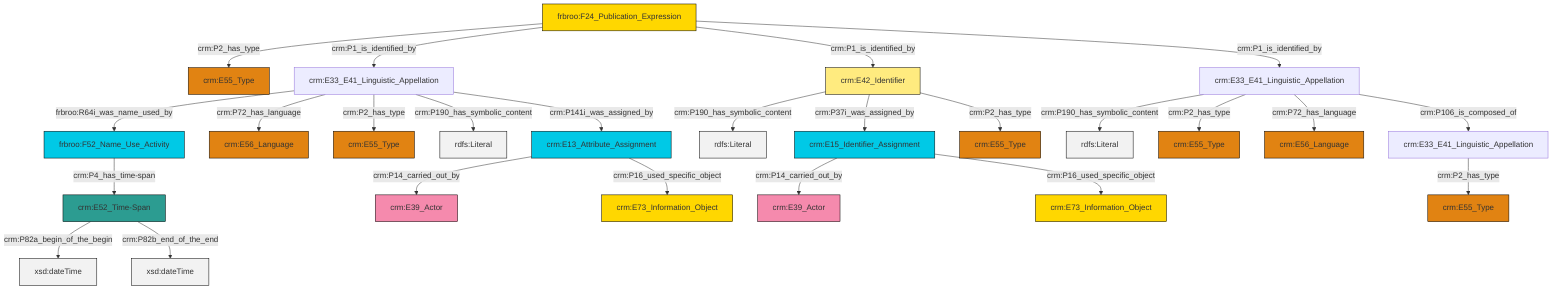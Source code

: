 graph TD
classDef Literal fill:#f2f2f2,stroke:#000000;
classDef CRM_Entity fill:#FFFFFF,stroke:#000000;
classDef Temporal_Entity fill:#00C9E6, stroke:#000000;
classDef Type fill:#E18312, stroke:#000000;
classDef Time-Span fill:#2C9C91, stroke:#000000;
classDef Appellation fill:#FFEB7F, stroke:#000000;
classDef Place fill:#008836, stroke:#000000;
classDef Persistent_Item fill:#B266B2, stroke:#000000;
classDef Conceptual_Object fill:#FFD700, stroke:#000000;
classDef Physical_Thing fill:#D2B48C, stroke:#000000;
classDef Actor fill:#f58aad, stroke:#000000;
classDef PC_Classes fill:#4ce600, stroke:#000000;
classDef Multi fill:#cccccc,stroke:#000000;

6["crm:E15_Identifier_Assignment"]:::Temporal_Entity -->|crm:P14_carried_out_by| 0["crm:E39_Actor"]:::Actor
15["frbroo:F24_Publication_Expression"]:::Conceptual_Object -->|crm:P2_has_type| 16["crm:E55_Type"]:::Type
15["frbroo:F24_Publication_Expression"]:::Conceptual_Object -->|crm:P1_is_identified_by| 19["crm:E33_E41_Linguistic_Appellation"]:::Default
20["crm:E52_Time-Span"]:::Time-Span -->|crm:P82a_begin_of_the_begin| 21[xsd:dateTime]:::Literal
15["frbroo:F24_Publication_Expression"]:::Conceptual_Object -->|crm:P1_is_identified_by| 24["crm:E42_Identifier"]:::Appellation
19["crm:E33_E41_Linguistic_Appellation"]:::Default -->|frbroo:R64i_was_name_used_by| 25["frbroo:F52_Name_Use_Activity"]:::Temporal_Entity
11["crm:E33_E41_Linguistic_Appellation"]:::Default -->|crm:P190_has_symbolic_content| 26[rdfs:Literal]:::Literal
11["crm:E33_E41_Linguistic_Appellation"]:::Default -->|crm:P2_has_type| 4["crm:E55_Type"]:::Type
6["crm:E15_Identifier_Assignment"]:::Temporal_Entity -->|crm:P16_used_specific_object| 9["crm:E73_Information_Object"]:::Conceptual_Object
19["crm:E33_E41_Linguistic_Appellation"]:::Default -->|crm:P72_has_language| 32["crm:E56_Language"]:::Type
17["crm:E33_E41_Linguistic_Appellation"]:::Default -->|crm:P2_has_type| 36["crm:E55_Type"]:::Type
25["frbroo:F52_Name_Use_Activity"]:::Temporal_Entity -->|crm:P4_has_time-span| 20["crm:E52_Time-Span"]:::Time-Span
19["crm:E33_E41_Linguistic_Appellation"]:::Default -->|crm:P2_has_type| 13["crm:E55_Type"]:::Type
15["frbroo:F24_Publication_Expression"]:::Conceptual_Object -->|crm:P1_is_identified_by| 11["crm:E33_E41_Linguistic_Appellation"]:::Default
24["crm:E42_Identifier"]:::Appellation -->|crm:P190_has_symbolic_content| 40[rdfs:Literal]:::Literal
34["crm:E13_Attribute_Assignment"]:::Temporal_Entity -->|crm:P14_carried_out_by| 2["crm:E39_Actor"]:::Actor
24["crm:E42_Identifier"]:::Appellation -->|crm:P37i_was_assigned_by| 6["crm:E15_Identifier_Assignment"]:::Temporal_Entity
19["crm:E33_E41_Linguistic_Appellation"]:::Default -->|crm:P190_has_symbolic_content| 41[rdfs:Literal]:::Literal
19["crm:E33_E41_Linguistic_Appellation"]:::Default -->|crm:P141i_was_assigned_by| 34["crm:E13_Attribute_Assignment"]:::Temporal_Entity
11["crm:E33_E41_Linguistic_Appellation"]:::Default -->|crm:P72_has_language| 29["crm:E56_Language"]:::Type
20["crm:E52_Time-Span"]:::Time-Span -->|crm:P82b_end_of_the_end| 42[xsd:dateTime]:::Literal
11["crm:E33_E41_Linguistic_Appellation"]:::Default -->|crm:P106_is_composed_of| 17["crm:E33_E41_Linguistic_Appellation"]:::Default
24["crm:E42_Identifier"]:::Appellation -->|crm:P2_has_type| 27["crm:E55_Type"]:::Type
34["crm:E13_Attribute_Assignment"]:::Temporal_Entity -->|crm:P16_used_specific_object| 22["crm:E73_Information_Object"]:::Conceptual_Object